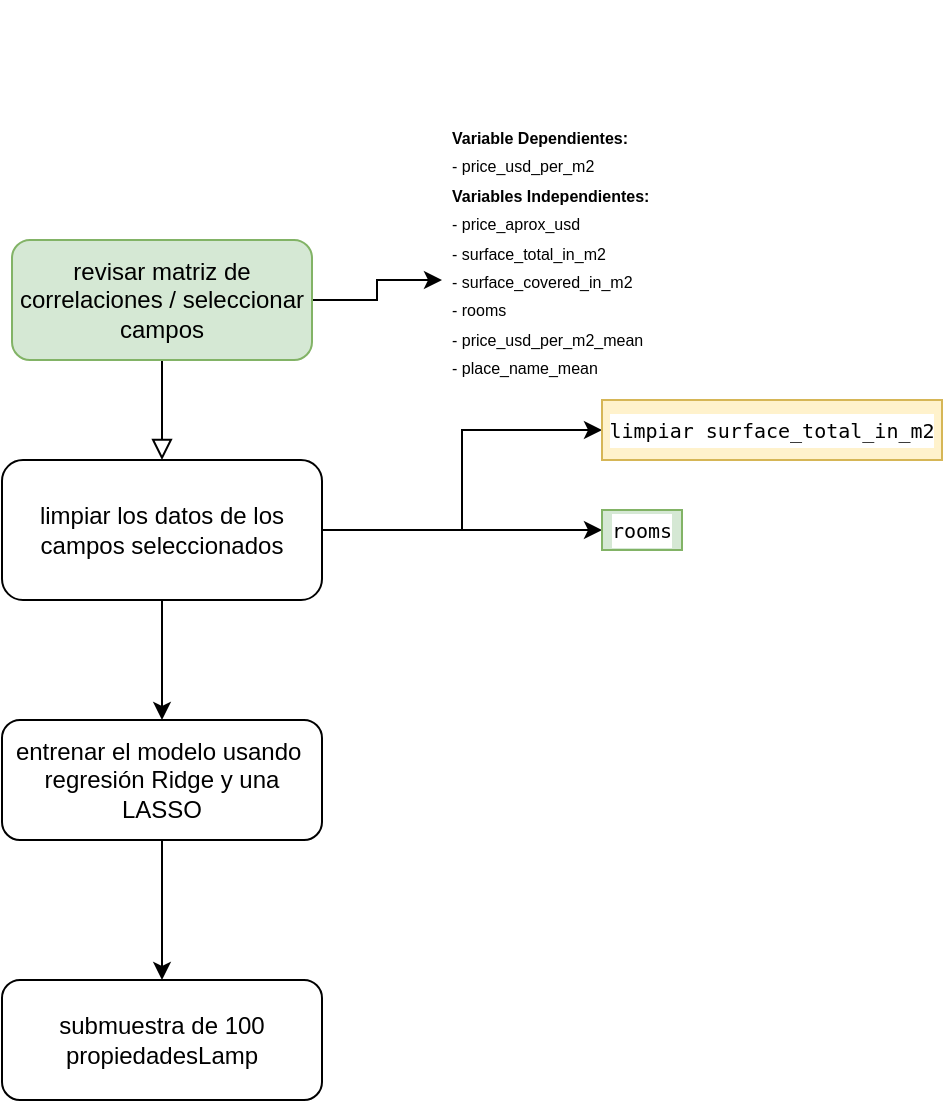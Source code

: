 <mxfile version="15.4.1" type="google"><diagram id="C5RBs43oDa-KdzZeNtuy" name="Page-1"><mxGraphModel dx="782" dy="1605" grid="1" gridSize="10" guides="1" tooltips="1" connect="1" arrows="1" fold="1" page="1" pageScale="1" pageWidth="827" pageHeight="1169" math="0" shadow="0"><root><mxCell id="WIyWlLk6GJQsqaUBKTNV-0"/><mxCell id="WIyWlLk6GJQsqaUBKTNV-1" parent="WIyWlLk6GJQsqaUBKTNV-0"/><mxCell id="WIyWlLk6GJQsqaUBKTNV-2" value="" style="rounded=0;html=1;jettySize=auto;orthogonalLoop=1;fontSize=11;endArrow=block;endFill=0;endSize=8;strokeWidth=1;shadow=0;labelBackgroundColor=none;edgeStyle=orthogonalEdgeStyle;" parent="WIyWlLk6GJQsqaUBKTNV-1" source="WIyWlLk6GJQsqaUBKTNV-3" edge="1"><mxGeometry relative="1" as="geometry"><mxPoint x="220" y="170" as="targetPoint"/></mxGeometry></mxCell><mxCell id="EghbpTDap6rlKgcIPnTL-9" value="" style="edgeStyle=orthogonalEdgeStyle;rounded=0;orthogonalLoop=1;jettySize=auto;html=1;" parent="WIyWlLk6GJQsqaUBKTNV-1" source="WIyWlLk6GJQsqaUBKTNV-3" target="EghbpTDap6rlKgcIPnTL-3" edge="1"><mxGeometry relative="1" as="geometry"/></mxCell><mxCell id="WIyWlLk6GJQsqaUBKTNV-3" value="revisar matriz de correlaciones / seleccionar campos" style="rounded=1;whiteSpace=wrap;html=1;fontSize=12;glass=0;strokeWidth=1;shadow=0;fillColor=#d5e8d4;strokeColor=#82b366;" parent="WIyWlLk6GJQsqaUBKTNV-1" vertex="1"><mxGeometry x="145" y="60" width="150" height="60" as="geometry"/></mxCell><mxCell id="EghbpTDap6rlKgcIPnTL-0" style="edgeStyle=orthogonalEdgeStyle;rounded=0;orthogonalLoop=1;jettySize=auto;html=1;exitX=1;exitY=0.5;exitDx=0;exitDy=0;" parent="WIyWlLk6GJQsqaUBKTNV-1" source="WIyWlLk6GJQsqaUBKTNV-7" target="EghbpTDap6rlKgcIPnTL-1" edge="1"><mxGeometry relative="1" as="geometry"><mxPoint x="350" y="205.069" as="targetPoint"/></mxGeometry></mxCell><mxCell id="EghbpTDap6rlKgcIPnTL-6" style="edgeStyle=orthogonalEdgeStyle;rounded=0;orthogonalLoop=1;jettySize=auto;html=1;exitX=1;exitY=0.5;exitDx=0;exitDy=0;" parent="WIyWlLk6GJQsqaUBKTNV-1" source="WIyWlLk6GJQsqaUBKTNV-7" target="EghbpTDap6rlKgcIPnTL-4" edge="1"><mxGeometry relative="1" as="geometry"/></mxCell><mxCell id="EghbpTDap6rlKgcIPnTL-7" value="" style="edgeStyle=orthogonalEdgeStyle;rounded=0;orthogonalLoop=1;jettySize=auto;html=1;" parent="WIyWlLk6GJQsqaUBKTNV-1" source="WIyWlLk6GJQsqaUBKTNV-7" target="WIyWlLk6GJQsqaUBKTNV-12" edge="1"><mxGeometry relative="1" as="geometry"/></mxCell><mxCell id="WIyWlLk6GJQsqaUBKTNV-7" value="limpiar los datos de los campos seleccionados" style="rounded=1;whiteSpace=wrap;html=1;fontSize=12;glass=0;strokeWidth=1;shadow=0;" parent="WIyWlLk6GJQsqaUBKTNV-1" vertex="1"><mxGeometry x="140" y="170" width="160" height="70" as="geometry"/></mxCell><mxCell id="WIyWlLk6GJQsqaUBKTNV-11" value="&lt;span&gt;submuestra de 100 propiedades&lt;/span&gt;Lamp" style="rounded=1;whiteSpace=wrap;html=1;fontSize=12;glass=0;strokeWidth=1;shadow=0;" parent="WIyWlLk6GJQsqaUBKTNV-1" vertex="1"><mxGeometry x="140" y="430" width="160" height="60" as="geometry"/></mxCell><mxCell id="EghbpTDap6rlKgcIPnTL-8" value="" style="edgeStyle=orthogonalEdgeStyle;rounded=0;orthogonalLoop=1;jettySize=auto;html=1;" parent="WIyWlLk6GJQsqaUBKTNV-1" source="WIyWlLk6GJQsqaUBKTNV-12" target="WIyWlLk6GJQsqaUBKTNV-11" edge="1"><mxGeometry relative="1" as="geometry"/></mxCell><mxCell id="WIyWlLk6GJQsqaUBKTNV-12" value="entrenar el modelo usando&amp;nbsp;&lt;br&gt;regresión Ridge y una LASSO" style="rounded=1;whiteSpace=wrap;html=1;fontSize=12;glass=0;strokeWidth=1;shadow=0;" parent="WIyWlLk6GJQsqaUBKTNV-1" vertex="1"><mxGeometry x="140" y="300" width="160" height="60" as="geometry"/></mxCell><mxCell id="EghbpTDap6rlKgcIPnTL-1" value="&lt;pre style=&quot;box-sizing: border-box ; overflow: auto ; padding: 1px 0px ; margin-top: 0px ; margin-bottom: 0px ; line-height: inherit ; word-break: break-all ; overflow-wrap: break-word ; background-color: rgb(255 , 255 , 255) ; border: 0px ; border-radius: 0px ; vertical-align: baseline ; text-align: left&quot;&gt;&lt;font style=&quot;font-size: 10px&quot;&gt;limpiar surface_total_in_m2&lt;/font&gt;&lt;/pre&gt;" style="rounded=0;whiteSpace=wrap;html=1;fillColor=#fff2cc;strokeColor=#d6b656;" parent="WIyWlLk6GJQsqaUBKTNV-1" vertex="1"><mxGeometry x="440" y="140" width="170" height="30" as="geometry"/></mxCell><mxCell id="EghbpTDap6rlKgcIPnTL-3" value="&lt;h1&gt;&lt;span style=&quot;font-weight: normal&quot;&gt;&lt;span style=&quot;font-size: 13px&quot;&gt;&amp;nbsp;&lt;/span&gt;&lt;/span&gt;&lt;/h1&gt;&lt;div&gt;&lt;font style=&quot;font-size: 8px&quot;&gt;&lt;b&gt;Variable Dependientes:&lt;/b&gt;&lt;/font&gt;&lt;/div&gt;&lt;div&gt;&lt;font style=&quot;font-size: 8px&quot;&gt;- price_usd_per_m2&lt;/font&gt;&lt;/div&gt;&lt;div&gt;&lt;font style=&quot;font-size: 8px&quot;&gt;&lt;b&gt;Variables Independientes:&amp;nbsp;&lt;/b&gt;&lt;/font&gt;&lt;/div&gt;&lt;div&gt;&lt;font style=&quot;font-size: 8px&quot;&gt;&lt;span&gt;&#9;&lt;/span&gt;- price_aprox_usd&lt;/font&gt;&lt;/div&gt;&lt;div&gt;&lt;font style=&quot;font-size: 8px&quot;&gt;-&amp;nbsp;surface_total_in_m2&lt;/font&gt;&lt;/div&gt;&lt;div&gt;&lt;font style=&quot;font-size: 8px&quot;&gt;-&amp;nbsp;surface_covered_in_m2&lt;/font&gt;&lt;/div&gt;&lt;div&gt;&lt;font style=&quot;font-size: 8px&quot;&gt;- rooms&lt;/font&gt;&lt;/div&gt;&lt;span style=&quot;font-size: 8px&quot;&gt;- price_usd_per_m2_mean&lt;/span&gt;&lt;br&gt;&lt;span style=&quot;font-size: 8px&quot;&gt;- place_name_mean&lt;/span&gt;" style="text;html=1;strokeColor=none;fillColor=none;spacing=5;spacingTop=-20;whiteSpace=wrap;overflow=hidden;rounded=0;" parent="WIyWlLk6GJQsqaUBKTNV-1" vertex="1"><mxGeometry x="360" y="-50" width="190" height="260" as="geometry"/></mxCell><mxCell id="EghbpTDap6rlKgcIPnTL-4" value="&lt;pre style=&quot;box-sizing: border-box ; overflow: auto ; padding: 1px 0px ; margin-top: 0px ; margin-bottom: 0px ; line-height: inherit ; word-break: break-all ; overflow-wrap: break-word ; background-color: rgb(255 , 255 , 255) ; border: 0px ; border-radius: 0px ; vertical-align: baseline ; text-align: left&quot;&gt;&lt;font style=&quot;font-size: 10px&quot;&gt;rooms&lt;/font&gt;&lt;/pre&gt;" style="rounded=0;whiteSpace=wrap;html=1;fillColor=#d5e8d4;strokeColor=#82b366;" parent="WIyWlLk6GJQsqaUBKTNV-1" vertex="1"><mxGeometry x="440" y="195" width="40" height="20" as="geometry"/></mxCell></root></mxGraphModel></diagram></mxfile>